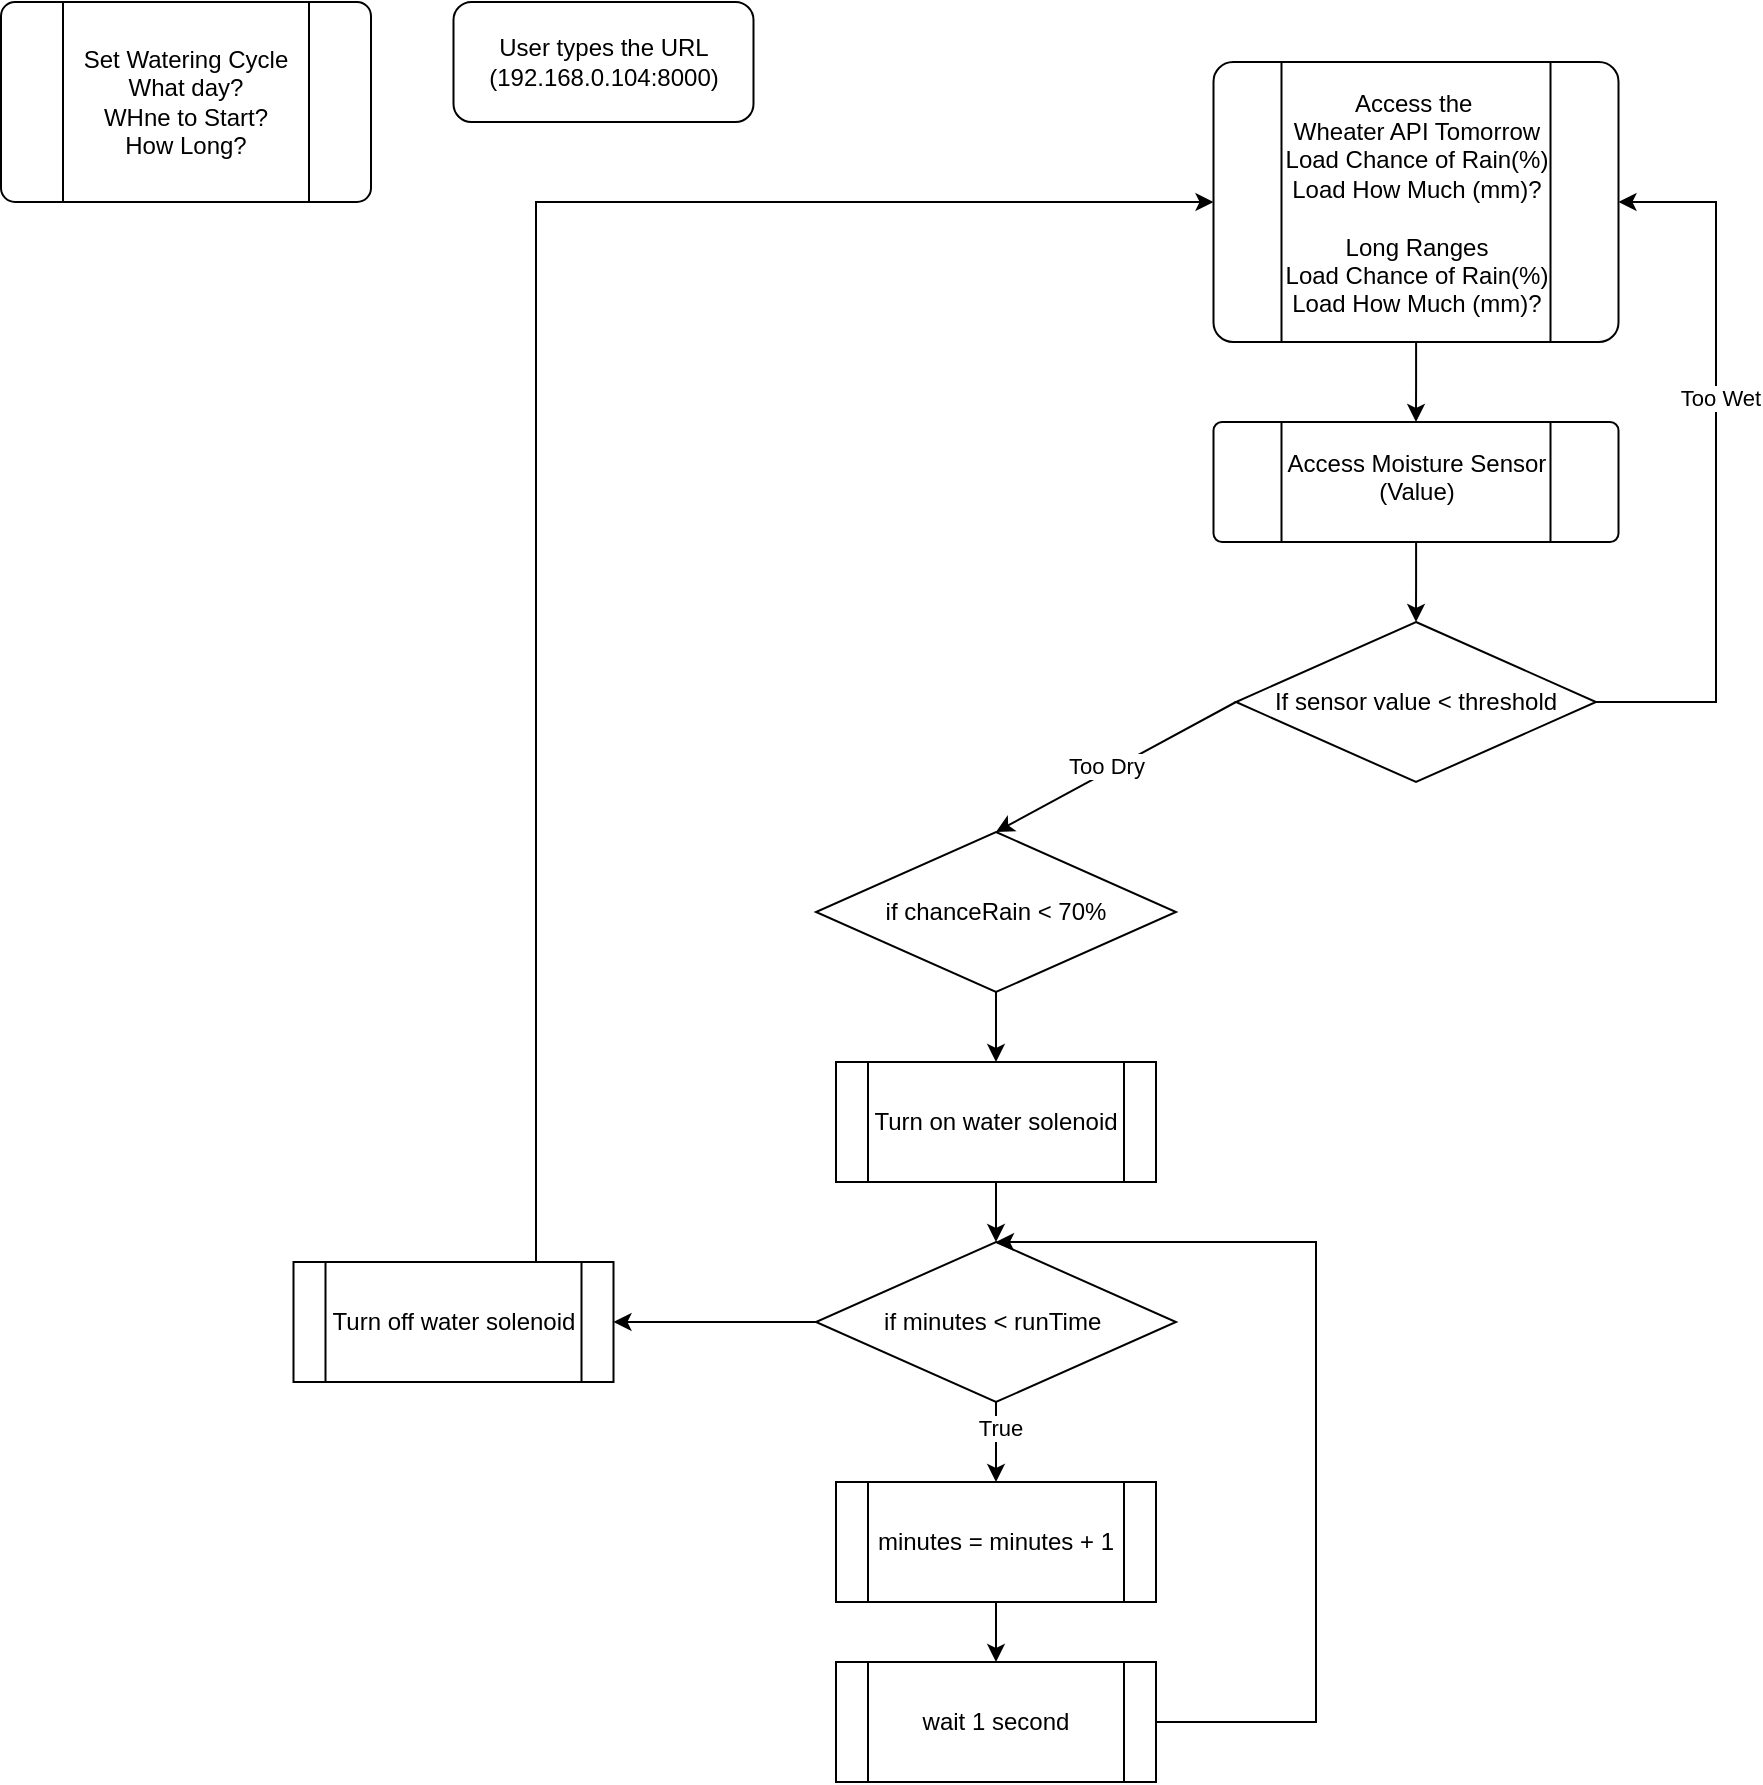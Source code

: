 <mxfile version="24.5.5" type="github">
  <diagram id="C5RBs43oDa-KdzZeNtuy" name="Page-1">
    <mxGraphModel dx="1811" dy="1734" grid="1" gridSize="10" guides="1" tooltips="1" connect="1" arrows="1" fold="1" page="1" pageScale="1" pageWidth="827" pageHeight="1169" math="0" shadow="0">
      <root>
        <mxCell id="WIyWlLk6GJQsqaUBKTNV-0" />
        <mxCell id="WIyWlLk6GJQsqaUBKTNV-1" parent="WIyWlLk6GJQsqaUBKTNV-0" />
        <mxCell id="WIyWlLk6GJQsqaUBKTNV-3" value="User types the URL (192.168.0.104:8000)" style="rounded=1;whiteSpace=wrap;html=1;fontSize=12;glass=0;strokeWidth=1;shadow=0;" parent="WIyWlLk6GJQsqaUBKTNV-1" vertex="1">
          <mxGeometry x="158.75" y="-60" width="150" height="60" as="geometry" />
        </mxCell>
        <mxCell id="Epe7IqtMgItSxeBAKNHN-16" value="" style="group" vertex="1" connectable="0" parent="WIyWlLk6GJQsqaUBKTNV-1">
          <mxGeometry x="-50" y="-60" width="185" height="100" as="geometry" />
        </mxCell>
        <mxCell id="Epe7IqtMgItSxeBAKNHN-13" value="" style="verticalLabelPosition=bottom;verticalAlign=top;html=1;shape=process;whiteSpace=wrap;rounded=1;size=0.167;arcSize=7;align=center;" vertex="1" parent="Epe7IqtMgItSxeBAKNHN-16">
          <mxGeometry x="-17.5" width="185" height="100" as="geometry" />
        </mxCell>
        <mxCell id="Epe7IqtMgItSxeBAKNHN-15" value="Set Watering Cycle&lt;div&gt;What day?&lt;/div&gt;&lt;div&gt;WHne to Start?&lt;/div&gt;&lt;div&gt;How Long?&lt;/div&gt;" style="text;html=1;align=center;verticalAlign=middle;whiteSpace=wrap;rounded=0;" vertex="1" parent="Epe7IqtMgItSxeBAKNHN-16">
          <mxGeometry x="15" y="35" width="120" height="30" as="geometry" />
        </mxCell>
        <mxCell id="Epe7IqtMgItSxeBAKNHN-47" style="edgeStyle=orthogonalEdgeStyle;rounded=0;orthogonalLoop=1;jettySize=auto;html=1;entryX=0.5;entryY=0;entryDx=0;entryDy=0;" edge="1" parent="WIyWlLk6GJQsqaUBKTNV-1" source="Epe7IqtMgItSxeBAKNHN-17" target="Epe7IqtMgItSxeBAKNHN-20">
          <mxGeometry relative="1" as="geometry" />
        </mxCell>
        <mxCell id="Epe7IqtMgItSxeBAKNHN-17" value="" style="verticalLabelPosition=bottom;verticalAlign=top;html=1;shape=process;whiteSpace=wrap;rounded=1;size=0.167;arcSize=7;align=center;" vertex="1" parent="WIyWlLk6GJQsqaUBKTNV-1">
          <mxGeometry x="538.75" y="-30" width="202.5" height="140" as="geometry" />
        </mxCell>
        <mxCell id="Epe7IqtMgItSxeBAKNHN-19" value="&lt;div&gt;Access the&amp;nbsp;&lt;/div&gt;&lt;div&gt;Wheater API Tomorrow&lt;/div&gt;Load Chance of Rain(%)&lt;div&gt;Load How Much (mm)?&lt;/div&gt;&lt;div&gt;&lt;br&gt;&lt;/div&gt;&lt;div&gt;Long Ranges&lt;/div&gt;&lt;div&gt;Load Chance of Rain(%)&lt;div&gt;Load How Much (mm)?&lt;/div&gt;&lt;div&gt;&lt;br&gt;&lt;/div&gt;&lt;div&gt;&lt;br&gt;&lt;/div&gt;&lt;/div&gt;" style="text;html=1;align=center;verticalAlign=middle;whiteSpace=wrap;rounded=0;" vertex="1" parent="WIyWlLk6GJQsqaUBKTNV-1">
          <mxGeometry x="572.5" y="40" width="135" height="30" as="geometry" />
        </mxCell>
        <mxCell id="Epe7IqtMgItSxeBAKNHN-48" style="edgeStyle=orthogonalEdgeStyle;rounded=0;orthogonalLoop=1;jettySize=auto;html=1;entryX=0.5;entryY=0;entryDx=0;entryDy=0;" edge="1" parent="WIyWlLk6GJQsqaUBKTNV-1" source="Epe7IqtMgItSxeBAKNHN-20" target="Epe7IqtMgItSxeBAKNHN-23">
          <mxGeometry relative="1" as="geometry" />
        </mxCell>
        <mxCell id="Epe7IqtMgItSxeBAKNHN-20" value="" style="verticalLabelPosition=bottom;verticalAlign=top;html=1;shape=process;whiteSpace=wrap;rounded=1;size=0.167;arcSize=7;align=center;" vertex="1" parent="WIyWlLk6GJQsqaUBKTNV-1">
          <mxGeometry x="538.75" y="150" width="202.5" height="60" as="geometry" />
        </mxCell>
        <mxCell id="Epe7IqtMgItSxeBAKNHN-21" value="&lt;div&gt;Access Moisture Sensor (Value)&lt;/div&gt;&lt;div&gt;&lt;div&gt;&lt;br&gt;&lt;/div&gt;&lt;/div&gt;" style="text;html=1;align=center;verticalAlign=middle;whiteSpace=wrap;rounded=0;" vertex="1" parent="WIyWlLk6GJQsqaUBKTNV-1">
          <mxGeometry x="572.5" y="170" width="135" height="30" as="geometry" />
        </mxCell>
        <mxCell id="Epe7IqtMgItSxeBAKNHN-25" style="rounded=0;orthogonalLoop=1;jettySize=auto;html=1;exitX=0;exitY=0.5;exitDx=0;exitDy=0;entryX=0.5;entryY=0;entryDx=0;entryDy=0;" edge="1" parent="WIyWlLk6GJQsqaUBKTNV-1" source="Epe7IqtMgItSxeBAKNHN-23" target="Epe7IqtMgItSxeBAKNHN-24">
          <mxGeometry relative="1" as="geometry" />
        </mxCell>
        <mxCell id="Epe7IqtMgItSxeBAKNHN-27" value="Too Dry" style="edgeLabel;html=1;align=center;verticalAlign=middle;resizable=0;points=[];" vertex="1" connectable="0" parent="Epe7IqtMgItSxeBAKNHN-25">
          <mxGeometry x="0.071" y="-3" relative="1" as="geometry">
            <mxPoint as="offset" />
          </mxGeometry>
        </mxCell>
        <mxCell id="Epe7IqtMgItSxeBAKNHN-49" style="edgeStyle=orthogonalEdgeStyle;rounded=0;orthogonalLoop=1;jettySize=auto;html=1;entryX=1;entryY=0.5;entryDx=0;entryDy=0;" edge="1" parent="WIyWlLk6GJQsqaUBKTNV-1" source="Epe7IqtMgItSxeBAKNHN-23" target="Epe7IqtMgItSxeBAKNHN-17">
          <mxGeometry relative="1" as="geometry">
            <Array as="points">
              <mxPoint x="790" y="290" />
              <mxPoint x="790" y="40" />
            </Array>
          </mxGeometry>
        </mxCell>
        <mxCell id="Epe7IqtMgItSxeBAKNHN-51" value="Too Wet" style="edgeLabel;html=1;align=center;verticalAlign=middle;resizable=0;points=[];" vertex="1" connectable="0" parent="Epe7IqtMgItSxeBAKNHN-49">
          <mxGeometry x="0.182" y="-2" relative="1" as="geometry">
            <mxPoint as="offset" />
          </mxGeometry>
        </mxCell>
        <mxCell id="Epe7IqtMgItSxeBAKNHN-23" value="If sensor value &amp;lt; threshold&lt;span style=&quot;color: rgba(0, 0, 0, 0); font-family: monospace; font-size: 0px; text-align: start; text-wrap: nowrap;&quot;&gt;%3CmxGraphModel%3E%3Croot%3E%3CmxCell%20id%3D%220%22%2F%3E%3CmxCell%20id%3D%221%22%20parent%3D%220%22%2F%3E%3CmxCell%20id%3D%222%22%20value%3D%22%22%20style%3D%22verticalLabelPosition%3Dbottom%3BverticalAlign%3Dtop%3Bhtml%3D1%3Bshape%3Dprocess%3BwhiteSpace%3Dwrap%3Brounded%3D1%3Bsize%3D0.167%3BarcSize%3D7%3Balign%3Dcenter%3B%22%20vertex%3D%221%22%20parent%3D%221%22%3E%3CmxGeometry%20x%3D%22118.75%22%20y%3D%22480%22%20width%3D%22202.5%22%20height%3D%22140%22%20as%3D%22geometry%22%2F%3E%3C%2FmxCell%3E%3CmxCell%20id%3D%223%22%20value%3D%22%26lt%3Bdiv%26gt%3BAccess%20the%26amp%3Bnbsp%3B%26lt%3B%2Fdiv%26gt%3B%26lt%3Bdiv%26gt%3BWheater%20API%20Tomorrow%26lt%3B%2Fdiv%26gt%3BLoad%20Chance%20of%20Rain(%25)%26lt%3Bdiv%26gt%3BLoad%20How%20Much%20(mm)%3F%26lt%3B%2Fdiv%26gt%3B%26lt%3Bdiv%26gt%3B%26lt%3Bbr%26gt%3B%26lt%3B%2Fdiv%26gt%3B%26lt%3Bdiv%26gt%3BLong%20Ranges%26lt%3B%2Fdiv%26gt%3B%26lt%3Bdiv%26gt%3BLoad%20Chance%20of%20Rain(%25)%26lt%3Bdiv%26gt%3BLoad%20How%20Much%20(mm)%3F%26lt%3B%2Fdiv%26gt%3B%26lt%3Bdiv%26gt%3B%26lt%3Bbr%26gt%3B%26lt%3B%2Fdiv%26gt%3B%26lt%3Bdiv%26gt%3B%26lt%3Bbr%26gt%3B%26lt%3B%2Fdiv%26gt%3B%26lt%3B%2Fdiv%26gt%3B%22%20style%3D%22text%3Bhtml%3D1%3Balign%3Dcenter%3BverticalAlign%3Dmiddle%3BwhiteSpace%3Dwrap%3Brounded%3D0%3B%22%20vertex%3D%221%22%20parent%3D%221%22%3E%3CmxGeometry%20x%3D%22152.5%22%20y%3D%22550%22%20width%3D%22135%22%20height%3D%2230%22%20as%3D%22geometry%22%2F%3E%3C%2FmxCell%3E%3C%2Froot%3E%3C%2FmxGraphModel%3E&lt;/span&gt;" style="rhombus;whiteSpace=wrap;html=1;" vertex="1" parent="WIyWlLk6GJQsqaUBKTNV-1">
          <mxGeometry x="550" y="250" width="180" height="80" as="geometry" />
        </mxCell>
        <mxCell id="Epe7IqtMgItSxeBAKNHN-32" value="" style="edgeStyle=orthogonalEdgeStyle;rounded=0;orthogonalLoop=1;jettySize=auto;html=1;" edge="1" parent="WIyWlLk6GJQsqaUBKTNV-1" source="Epe7IqtMgItSxeBAKNHN-24" target="Epe7IqtMgItSxeBAKNHN-31">
          <mxGeometry relative="1" as="geometry" />
        </mxCell>
        <mxCell id="Epe7IqtMgItSxeBAKNHN-24" value="if chanceRain &amp;lt; 70%" style="rhombus;whiteSpace=wrap;html=1;" vertex="1" parent="WIyWlLk6GJQsqaUBKTNV-1">
          <mxGeometry x="340" y="355" width="180" height="80" as="geometry" />
        </mxCell>
        <mxCell id="Epe7IqtMgItSxeBAKNHN-37" style="edgeStyle=orthogonalEdgeStyle;rounded=0;orthogonalLoop=1;jettySize=auto;html=1;entryX=0.5;entryY=0;entryDx=0;entryDy=0;" edge="1" parent="WIyWlLk6GJQsqaUBKTNV-1" source="Epe7IqtMgItSxeBAKNHN-31" target="Epe7IqtMgItSxeBAKNHN-35">
          <mxGeometry relative="1" as="geometry" />
        </mxCell>
        <mxCell id="Epe7IqtMgItSxeBAKNHN-31" value="Turn on water solenoid" style="shape=process;whiteSpace=wrap;html=1;backgroundOutline=1;" vertex="1" parent="WIyWlLk6GJQsqaUBKTNV-1">
          <mxGeometry x="350" y="470" width="160" height="60" as="geometry" />
        </mxCell>
        <mxCell id="Epe7IqtMgItSxeBAKNHN-38" style="edgeStyle=orthogonalEdgeStyle;rounded=0;orthogonalLoop=1;jettySize=auto;html=1;entryX=0.5;entryY=0;entryDx=0;entryDy=0;" edge="1" parent="WIyWlLk6GJQsqaUBKTNV-1" source="Epe7IqtMgItSxeBAKNHN-35" target="Epe7IqtMgItSxeBAKNHN-36">
          <mxGeometry relative="1" as="geometry" />
        </mxCell>
        <mxCell id="Epe7IqtMgItSxeBAKNHN-42" value="True" style="edgeLabel;html=1;align=center;verticalAlign=middle;resizable=0;points=[];" vertex="1" connectable="0" parent="Epe7IqtMgItSxeBAKNHN-38">
          <mxGeometry x="-0.35" y="2" relative="1" as="geometry">
            <mxPoint as="offset" />
          </mxGeometry>
        </mxCell>
        <mxCell id="Epe7IqtMgItSxeBAKNHN-44" style="edgeStyle=orthogonalEdgeStyle;rounded=0;orthogonalLoop=1;jettySize=auto;html=1;" edge="1" parent="WIyWlLk6GJQsqaUBKTNV-1" source="Epe7IqtMgItSxeBAKNHN-35" target="Epe7IqtMgItSxeBAKNHN-43">
          <mxGeometry relative="1" as="geometry" />
        </mxCell>
        <mxCell id="Epe7IqtMgItSxeBAKNHN-35" value="if minutes &amp;lt; runTime&amp;nbsp;" style="rhombus;whiteSpace=wrap;html=1;" vertex="1" parent="WIyWlLk6GJQsqaUBKTNV-1">
          <mxGeometry x="340" y="560" width="180" height="80" as="geometry" />
        </mxCell>
        <mxCell id="Epe7IqtMgItSxeBAKNHN-40" style="edgeStyle=orthogonalEdgeStyle;rounded=0;orthogonalLoop=1;jettySize=auto;html=1;entryX=0.5;entryY=0;entryDx=0;entryDy=0;" edge="1" parent="WIyWlLk6GJQsqaUBKTNV-1" source="Epe7IqtMgItSxeBAKNHN-36" target="Epe7IqtMgItSxeBAKNHN-39">
          <mxGeometry relative="1" as="geometry" />
        </mxCell>
        <mxCell id="Epe7IqtMgItSxeBAKNHN-36" value="minutes = minutes + 1" style="shape=process;whiteSpace=wrap;html=1;backgroundOutline=1;" vertex="1" parent="WIyWlLk6GJQsqaUBKTNV-1">
          <mxGeometry x="350" y="680" width="160" height="60" as="geometry" />
        </mxCell>
        <mxCell id="Epe7IqtMgItSxeBAKNHN-41" style="edgeStyle=orthogonalEdgeStyle;rounded=0;orthogonalLoop=1;jettySize=auto;html=1;entryX=0.5;entryY=0;entryDx=0;entryDy=0;" edge="1" parent="WIyWlLk6GJQsqaUBKTNV-1" source="Epe7IqtMgItSxeBAKNHN-39" target="Epe7IqtMgItSxeBAKNHN-35">
          <mxGeometry relative="1" as="geometry">
            <Array as="points">
              <mxPoint x="590" y="800" />
              <mxPoint x="590" y="560" />
            </Array>
          </mxGeometry>
        </mxCell>
        <mxCell id="Epe7IqtMgItSxeBAKNHN-39" value="wait 1 second" style="shape=process;whiteSpace=wrap;html=1;backgroundOutline=1;" vertex="1" parent="WIyWlLk6GJQsqaUBKTNV-1">
          <mxGeometry x="350" y="770" width="160" height="60" as="geometry" />
        </mxCell>
        <mxCell id="Epe7IqtMgItSxeBAKNHN-46" style="edgeStyle=orthogonalEdgeStyle;rounded=0;orthogonalLoop=1;jettySize=auto;html=1;entryX=0;entryY=0.5;entryDx=0;entryDy=0;" edge="1" parent="WIyWlLk6GJQsqaUBKTNV-1" source="Epe7IqtMgItSxeBAKNHN-43" target="Epe7IqtMgItSxeBAKNHN-17">
          <mxGeometry relative="1" as="geometry">
            <mxPoint x="520" y="40" as="targetPoint" />
            <Array as="points">
              <mxPoint x="200" y="40" />
            </Array>
          </mxGeometry>
        </mxCell>
        <mxCell id="Epe7IqtMgItSxeBAKNHN-43" value="Turn off water solenoid" style="shape=process;whiteSpace=wrap;html=1;backgroundOutline=1;" vertex="1" parent="WIyWlLk6GJQsqaUBKTNV-1">
          <mxGeometry x="78.75" y="570" width="160" height="60" as="geometry" />
        </mxCell>
      </root>
    </mxGraphModel>
  </diagram>
</mxfile>
